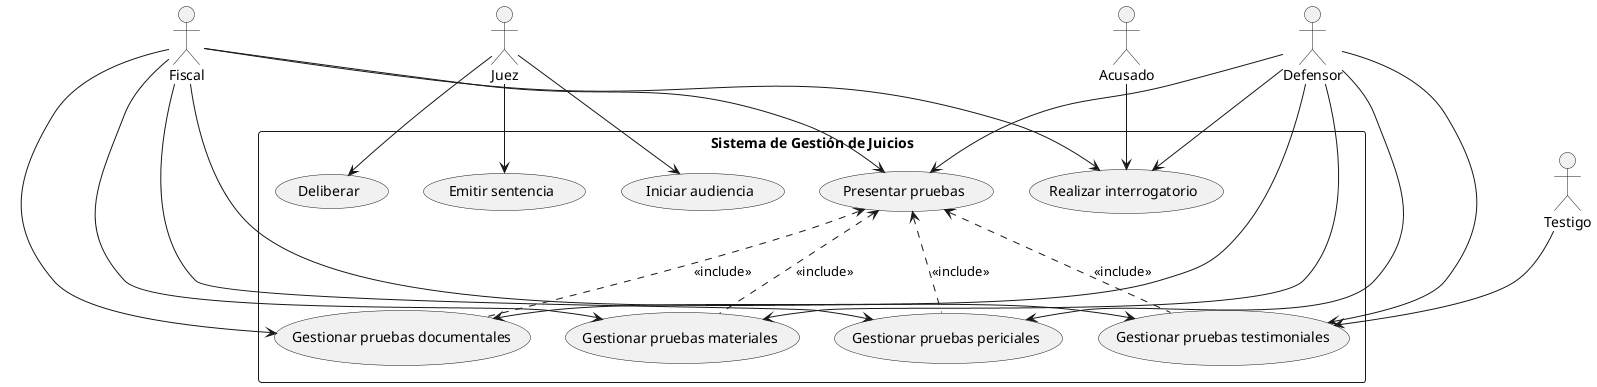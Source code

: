 @startuml Trial Stage Use Cases

actor Juez as judge
actor Fiscal as prosecutor
actor Defensor as defense
actor Acusado as defendant
actor Testigo as witness

rectangle "Sistema de Gestión de Juicios" {
  usecase "Iniciar audiencia" as UC1
  usecase "Presentar pruebas" as UC2
  usecase "Realizar interrogatorio" as UC3
  usecase "Deliberar" as UC4
  usecase "Emitir sentencia" as UC5
  usecase "Gestionar pruebas documentales" as UC6
  usecase "Gestionar pruebas materiales" as UC7
  usecase "Gestionar pruebas testimoniales" as UC8
  usecase "Gestionar pruebas periciales" as UC9
}

judge --> UC1
judge --> UC4
judge --> UC5
prosecutor --> UC2
prosecutor --> UC3
defense --> UC2
defense --> UC3
defendant --> UC3
witness --> UC8
prosecutor --> UC6
prosecutor --> UC7
prosecutor --> UC8
prosecutor --> UC9
defense --> UC6
defense --> UC7
defense --> UC8
defense --> UC9

UC2 <.. UC6 : <<include>>
UC2 <.. UC7 : <<include>>
UC2 <.. UC8 : <<include>>
UC2 <.. UC9 : <<include>>

@enduml